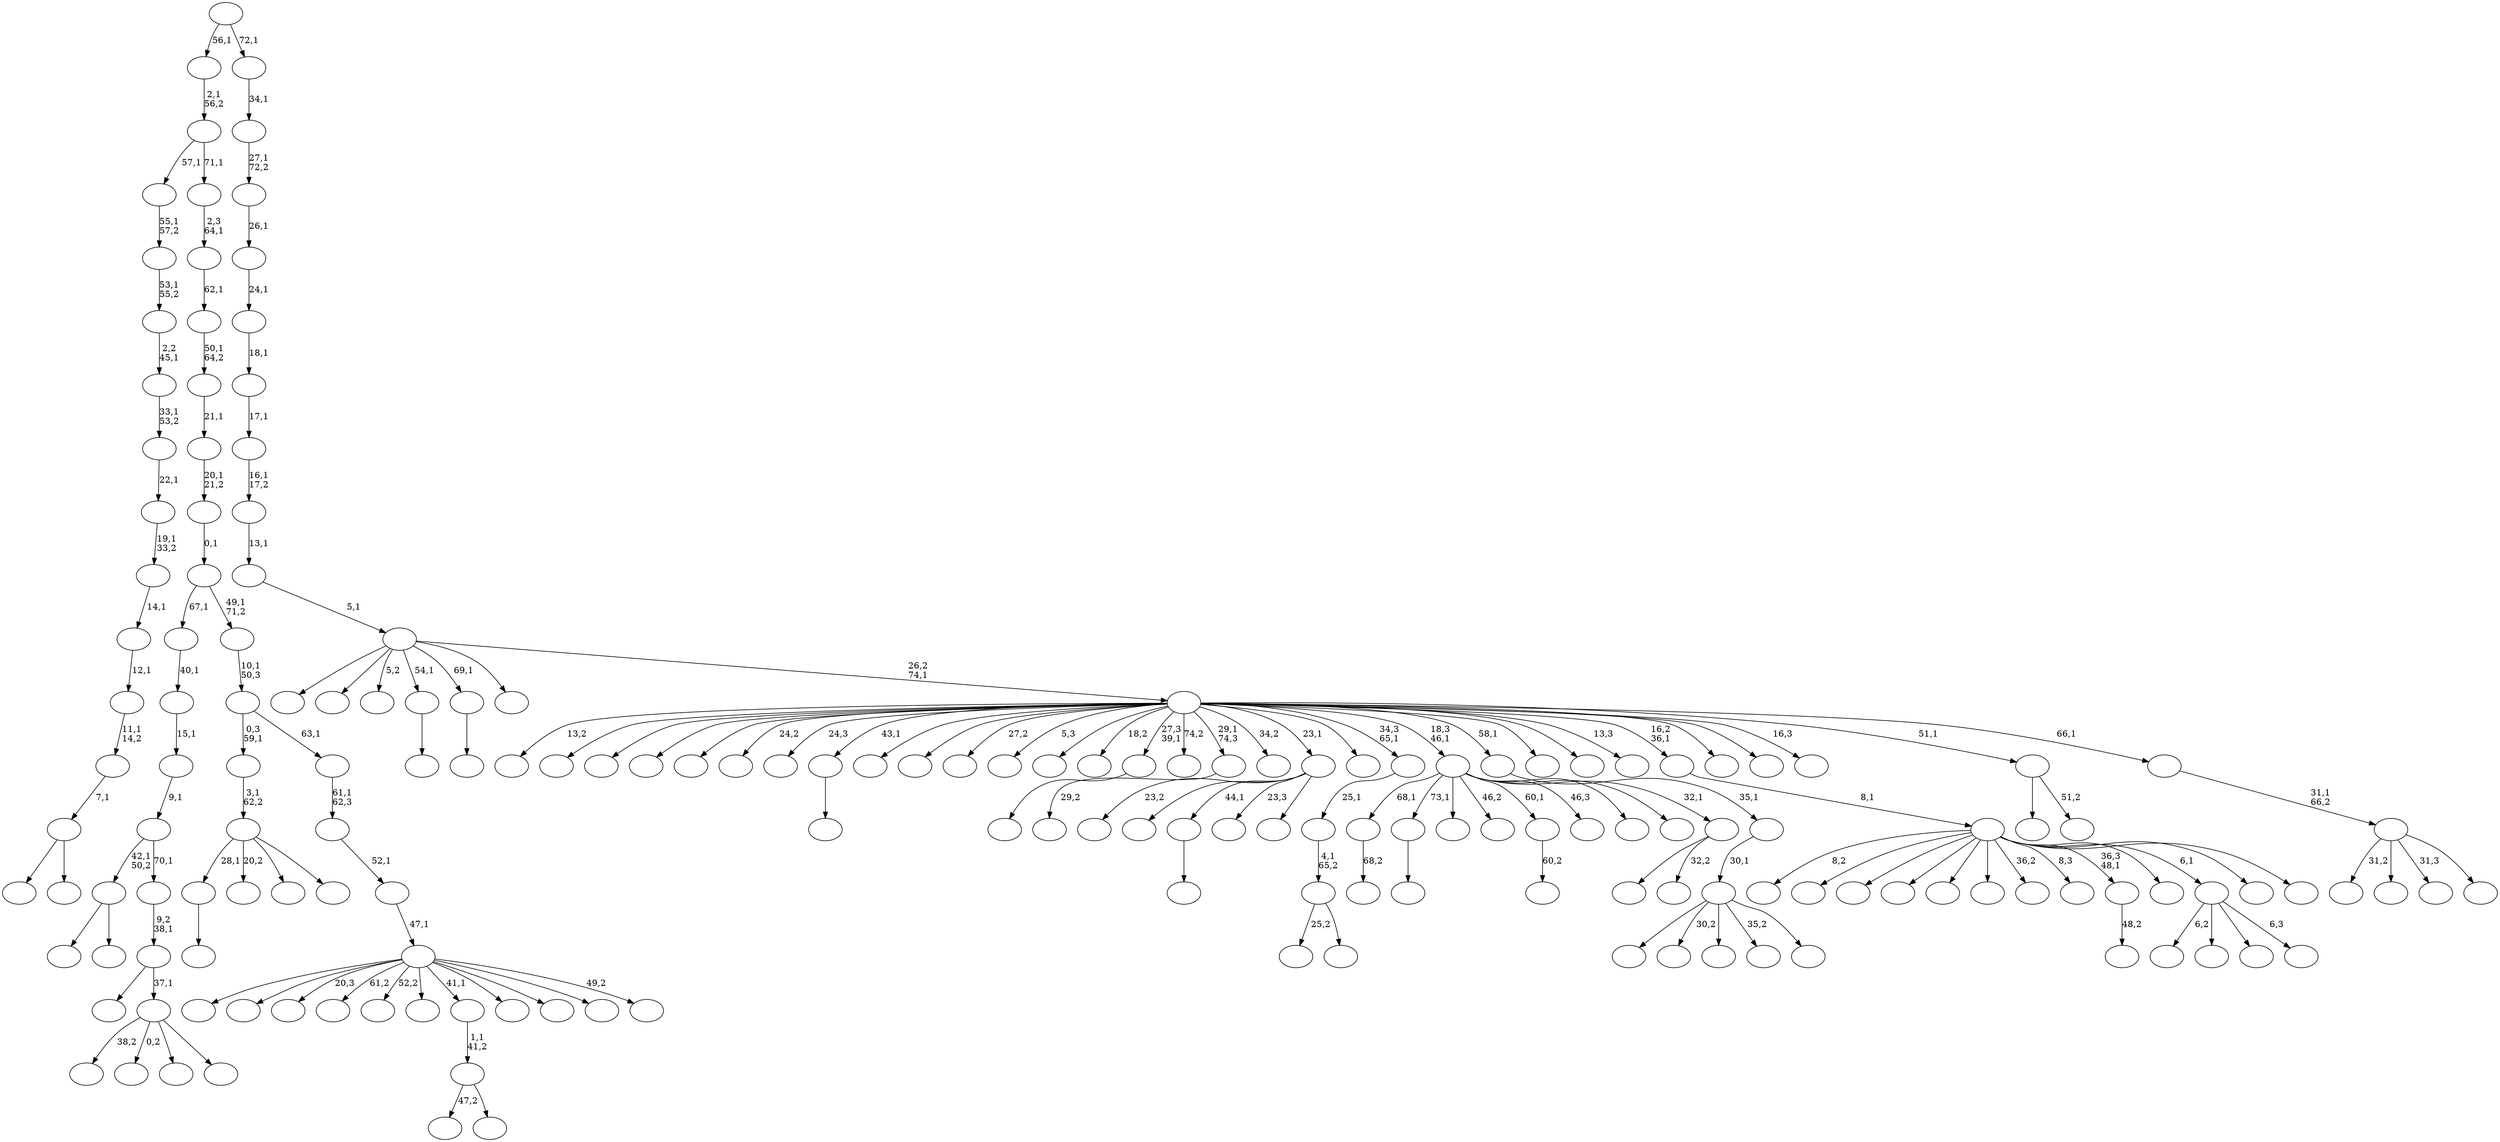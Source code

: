 digraph T {
	175 [label=""]
	174 [label=""]
	173 [label=""]
	172 [label=""]
	171 [label=""]
	170 [label=""]
	169 [label=""]
	168 [label=""]
	167 [label=""]
	166 [label=""]
	165 [label=""]
	164 [label=""]
	163 [label=""]
	162 [label=""]
	161 [label=""]
	160 [label=""]
	159 [label=""]
	158 [label=""]
	157 [label=""]
	156 [label=""]
	155 [label=""]
	154 [label=""]
	153 [label=""]
	152 [label=""]
	151 [label=""]
	150 [label=""]
	149 [label=""]
	148 [label=""]
	147 [label=""]
	146 [label=""]
	145 [label=""]
	144 [label=""]
	143 [label=""]
	142 [label=""]
	141 [label=""]
	140 [label=""]
	139 [label=""]
	138 [label=""]
	137 [label=""]
	136 [label=""]
	135 [label=""]
	134 [label=""]
	133 [label=""]
	132 [label=""]
	131 [label=""]
	130 [label=""]
	129 [label=""]
	128 [label=""]
	127 [label=""]
	126 [label=""]
	125 [label=""]
	124 [label=""]
	123 [label=""]
	122 [label=""]
	121 [label=""]
	120 [label=""]
	119 [label=""]
	118 [label=""]
	117 [label=""]
	116 [label=""]
	115 [label=""]
	114 [label=""]
	113 [label=""]
	112 [label=""]
	111 [label=""]
	110 [label=""]
	109 [label=""]
	108 [label=""]
	107 [label=""]
	106 [label=""]
	105 [label=""]
	104 [label=""]
	103 [label=""]
	102 [label=""]
	101 [label=""]
	100 [label=""]
	99 [label=""]
	98 [label=""]
	97 [label=""]
	96 [label=""]
	95 [label=""]
	94 [label=""]
	93 [label=""]
	92 [label=""]
	91 [label=""]
	90 [label=""]
	89 [label=""]
	88 [label=""]
	87 [label=""]
	86 [label=""]
	85 [label=""]
	84 [label=""]
	83 [label=""]
	82 [label=""]
	81 [label=""]
	80 [label=""]
	79 [label=""]
	78 [label=""]
	77 [label=""]
	76 [label=""]
	75 [label=""]
	74 [label=""]
	73 [label=""]
	72 [label=""]
	71 [label=""]
	70 [label=""]
	69 [label=""]
	68 [label=""]
	67 [label=""]
	66 [label=""]
	65 [label=""]
	64 [label=""]
	63 [label=""]
	62 [label=""]
	61 [label=""]
	60 [label=""]
	59 [label=""]
	58 [label=""]
	57 [label=""]
	56 [label=""]
	55 [label=""]
	54 [label=""]
	53 [label=""]
	52 [label=""]
	51 [label=""]
	50 [label=""]
	49 [label=""]
	48 [label=""]
	47 [label=""]
	46 [label=""]
	45 [label=""]
	44 [label=""]
	43 [label=""]
	42 [label=""]
	41 [label=""]
	40 [label=""]
	39 [label=""]
	38 [label=""]
	37 [label=""]
	36 [label=""]
	35 [label=""]
	34 [label=""]
	33 [label=""]
	32 [label=""]
	31 [label=""]
	30 [label=""]
	29 [label=""]
	28 [label=""]
	27 [label=""]
	26 [label=""]
	25 [label=""]
	24 [label=""]
	23 [label=""]
	22 [label=""]
	21 [label=""]
	20 [label=""]
	19 [label=""]
	18 [label=""]
	17 [label=""]
	16 [label=""]
	15 [label=""]
	14 [label=""]
	13 [label=""]
	12 [label=""]
	11 [label=""]
	10 [label=""]
	9 [label=""]
	8 [label=""]
	7 [label=""]
	6 [label=""]
	5 [label=""]
	4 [label=""]
	3 [label=""]
	2 [label=""]
	1 [label=""]
	0 [label=""]
	170 -> 171 [label=""]
	166 -> 175 [label=""]
	166 -> 167 [label=""]
	160 -> 161 [label="68,2"]
	153 -> 154 [label=""]
	144 -> 145 [label=""]
	139 -> 168 [label=""]
	139 -> 140 [label=""]
	138 -> 139 [label="7,1"]
	137 -> 138 [label="11,1\n14,2"]
	136 -> 137 [label="12,1"]
	135 -> 136 [label="14,1"]
	134 -> 135 [label="19,1\n33,2"]
	133 -> 134 [label="22,1"]
	132 -> 133 [label="33,1\n53,2"]
	131 -> 132 [label="2,2\n45,1"]
	130 -> 131 [label="53,1\n55,2"]
	129 -> 130 [label="55,1\n57,2"]
	118 -> 119 [label=""]
	110 -> 111 [label=""]
	103 -> 104 [label=""]
	99 -> 100 [label="60,2"]
	97 -> 98 [label="48,2"]
	90 -> 91 [label=""]
	87 -> 88 [label="29,2"]
	84 -> 127 [label="47,2"]
	84 -> 85 [label=""]
	83 -> 84 [label="1,1\n41,2"]
	78 -> 170 [label="28,1"]
	78 -> 169 [label="20,2"]
	78 -> 102 [label=""]
	78 -> 79 [label=""]
	77 -> 78 [label="3,1\n62,2"]
	71 -> 124 [label="6,2"]
	71 -> 80 [label=""]
	71 -> 73 [label=""]
	71 -> 72 [label="6,3"]
	69 -> 162 [label="23,2"]
	69 -> 114 [label=""]
	69 -> 90 [label="44,1"]
	69 -> 76 [label="23,3"]
	69 -> 70 [label=""]
	65 -> 163 [label="25,2"]
	65 -> 66 [label=""]
	64 -> 65 [label="4,1\n65,2"]
	63 -> 64 [label="25,1"]
	61 -> 125 [label=""]
	61 -> 62 [label="32,2"]
	60 -> 160 [label="68,1"]
	60 -> 144 [label="73,1"]
	60 -> 116 [label=""]
	60 -> 108 [label="46,2"]
	60 -> 99 [label="60,1"]
	60 -> 95 [label="46,3"]
	60 -> 92 [label=""]
	60 -> 74 [label=""]
	60 -> 61 [label="32,1"]
	57 -> 174 [label=""]
	57 -> 128 [label="30,2"]
	57 -> 115 [label=""]
	57 -> 93 [label="35,2"]
	57 -> 58 [label=""]
	56 -> 57 [label="30,1"]
	55 -> 56 [label="35,1"]
	46 -> 122 [label="38,2"]
	46 -> 94 [label="0,2"]
	46 -> 59 [label=""]
	46 -> 47 [label=""]
	45 -> 165 [label=""]
	45 -> 46 [label="37,1"]
	44 -> 45 [label="9,2\n38,1"]
	43 -> 166 [label="42,1\n50,2"]
	43 -> 44 [label="70,1"]
	42 -> 43 [label="9,1"]
	41 -> 42 [label="15,1"]
	40 -> 41 [label="40,1"]
	38 -> 149 [label=""]
	38 -> 148 [label=""]
	38 -> 143 [label="20,3"]
	38 -> 120 [label="61,2"]
	38 -> 89 [label="52,2"]
	38 -> 86 [label=""]
	38 -> 83 [label="41,1"]
	38 -> 81 [label=""]
	38 -> 52 [label=""]
	38 -> 50 [label=""]
	38 -> 39 [label="49,2"]
	37 -> 38 [label="47,1"]
	36 -> 37 [label="52,1"]
	35 -> 36 [label="61,1\n62,3"]
	34 -> 77 [label="0,3\n59,1"]
	34 -> 35 [label="63,1"]
	33 -> 34 [label="10,1\n50,3"]
	32 -> 40 [label="67,1"]
	32 -> 33 [label="49,1\n71,2"]
	31 -> 32 [label="0,1"]
	30 -> 31 [label="20,1\n21,2"]
	29 -> 30 [label="21,1"]
	28 -> 29 [label="50,1\n64,2"]
	27 -> 28 [label="62,1"]
	26 -> 27 [label="2,3\n64,1"]
	25 -> 129 [label="57,1"]
	25 -> 26 [label="71,1"]
	24 -> 25 [label="2,1\n56,2"]
	21 -> 156 [label="8,2"]
	21 -> 150 [label=""]
	21 -> 146 [label=""]
	21 -> 126 [label=""]
	21 -> 121 [label=""]
	21 -> 117 [label=""]
	21 -> 112 [label="36,2"]
	21 -> 105 [label="8,3"]
	21 -> 97 [label="36,3\n48,1"]
	21 -> 75 [label=""]
	21 -> 71 [label="6,1"]
	21 -> 51 [label=""]
	21 -> 22 [label=""]
	20 -> 21 [label="8,1"]
	15 -> 48 [label=""]
	15 -> 16 [label="51,2"]
	13 -> 113 [label="31,2"]
	13 -> 67 [label=""]
	13 -> 53 [label="31,3"]
	13 -> 14 [label=""]
	12 -> 13 [label="31,1\n66,2"]
	11 -> 173 [label="13,2"]
	11 -> 172 [label=""]
	11 -> 164 [label=""]
	11 -> 159 [label=""]
	11 -> 158 [label=""]
	11 -> 157 [label="24,2"]
	11 -> 155 [label="24,3"]
	11 -> 153 [label="43,1"]
	11 -> 147 [label=""]
	11 -> 142 [label=""]
	11 -> 123 [label="27,2"]
	11 -> 109 [label="5,3"]
	11 -> 107 [label=""]
	11 -> 106 [label="18,2"]
	11 -> 103 [label="27,3\n39,1"]
	11 -> 96 [label="74,2"]
	11 -> 87 [label="29,1\n74,3"]
	11 -> 82 [label="34,2"]
	11 -> 69 [label="23,1"]
	11 -> 68 [label=""]
	11 -> 63 [label="34,3\n65,1"]
	11 -> 60 [label="18,3\n46,1"]
	11 -> 55 [label="58,1"]
	11 -> 54 [label=""]
	11 -> 49 [label=""]
	11 -> 23 [label="13,3"]
	11 -> 20 [label="16,2\n36,1"]
	11 -> 19 [label=""]
	11 -> 18 [label=""]
	11 -> 17 [label="16,3"]
	11 -> 15 [label="51,1"]
	11 -> 12 [label="66,1"]
	10 -> 152 [label=""]
	10 -> 151 [label=""]
	10 -> 141 [label="5,2"]
	10 -> 118 [label="54,1"]
	10 -> 110 [label="69,1"]
	10 -> 101 [label=""]
	10 -> 11 [label="26,2\n74,1"]
	9 -> 10 [label="5,1"]
	8 -> 9 [label="13,1"]
	7 -> 8 [label="16,1\n17,2"]
	6 -> 7 [label="17,1"]
	5 -> 6 [label="18,1"]
	4 -> 5 [label="24,1"]
	3 -> 4 [label="26,1"]
	2 -> 3 [label="27,1\n72,2"]
	1 -> 2 [label="34,1"]
	0 -> 24 [label="56,1"]
	0 -> 1 [label="72,1"]
}
